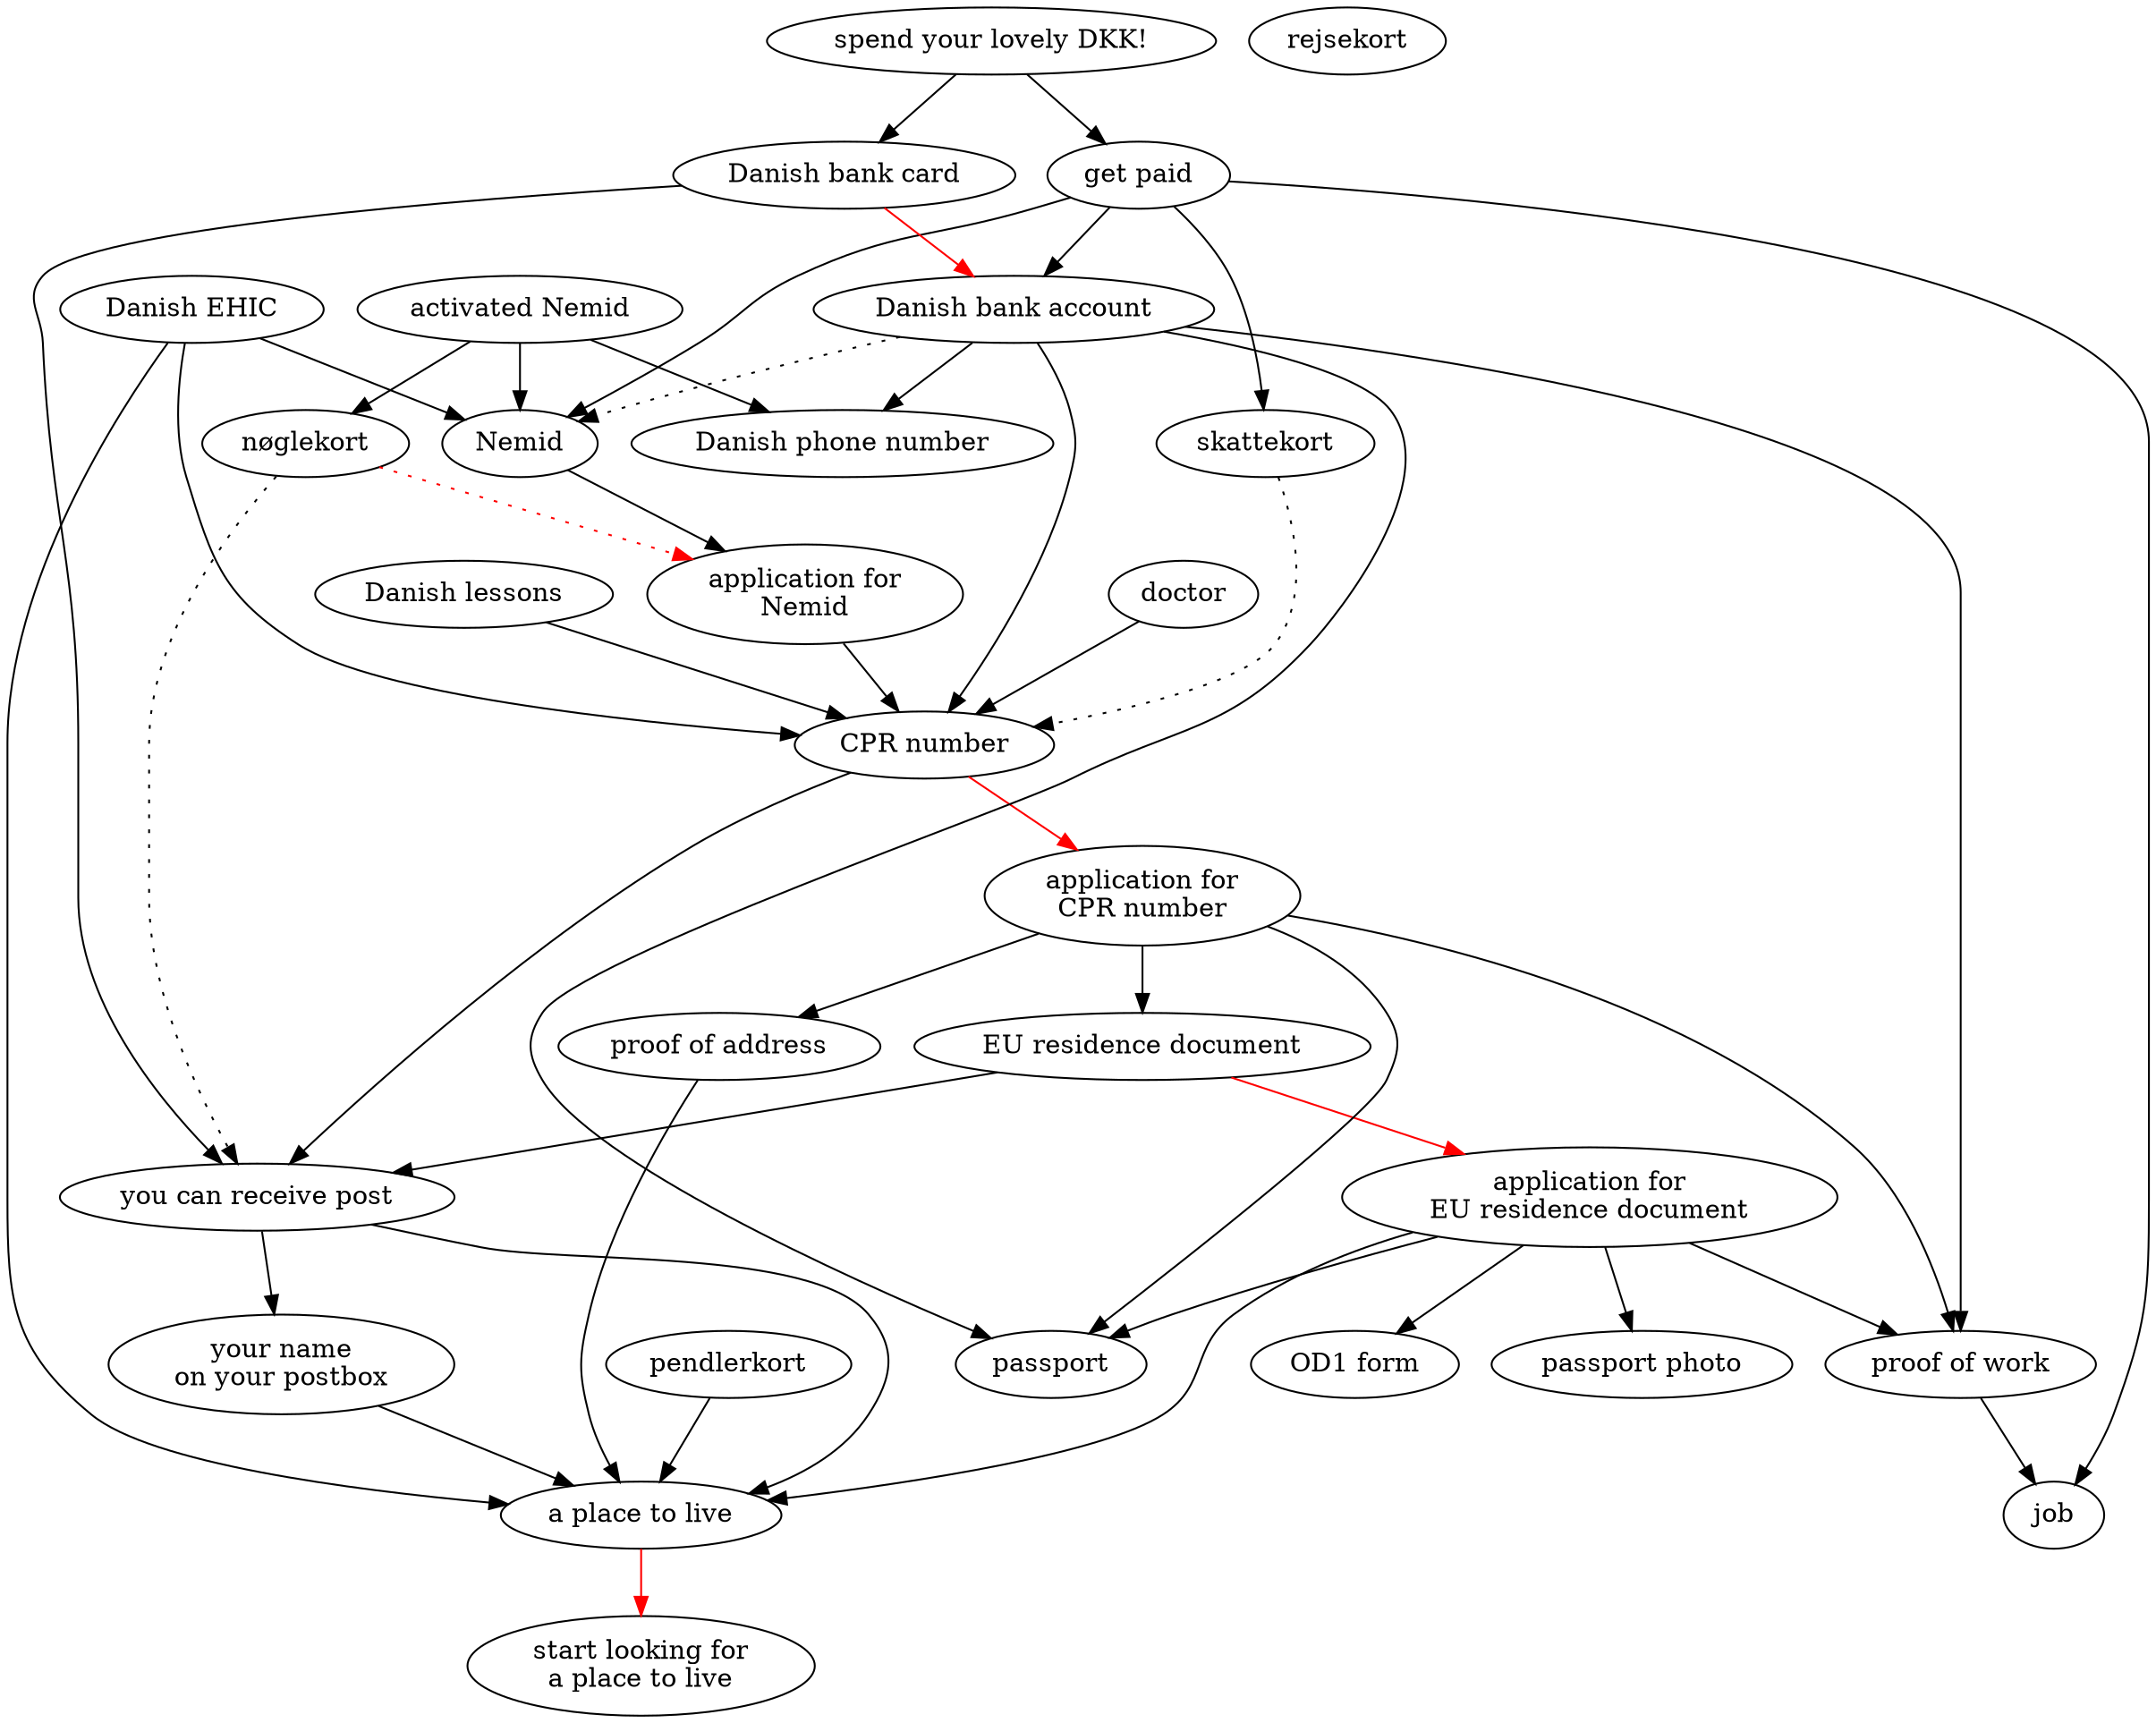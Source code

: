 digraph g {
  job
  proof_of_work [ label="proof of work" ]
  proof_of_work -> job

  passport

  danish_phone_number [ label="Danish phone number" ]
  rejsekort

  start_looking_for_place_to_live [ label="start looking for\na place to live" ]
  place_to_live [ label="a place to live" ]
  place_to_live -> start_looking_for_place_to_live [ color="red" ]

  name_on_postbox [ label="your name\non your postbox" ]
  name_on_postbox -> place_to_live

  can_receive_post [ label="you can receive post" ]
  can_receive_post -> place_to_live
  can_receive_post -> name_on_postbox

  pendlerkort
  pendlerkort -> place_to_live

  eu_residence_document_application [ label="application for\nEU residence document" ]
  eu_residence_document_application -> place_to_live
  eu_residence_document_application -> proof_of_work
  eu_residence_document_application -> passport
  eu_residence_document_application -> od1_form
  od1_form [ label="OD1 form" ]
  passport_photo [ label="passport photo" ]
  eu_residence_document_application -> passport_photo

  eu_residence_document [ label="EU residence document" ]
  eu_residence_document -> eu_residence_document_application [ color="red" ]
  eu_residence_document -> can_receive_post

  cpr_number_application [ label="application for\nCPR number" ]
  cpr_number_application -> eu_residence_document
  cpr_number_application -> proof_of_work
  cpr_number_application -> proof_of_address
  cpr_number_application -> passport

  cpr_number [ label="CPR number" ]
  cpr_number -> cpr_number_application [ color="red" ]
  cpr_number -> can_receive_post

  proof_of_address [ label="proof of address" ]
  proof_of_address -> place_to_live

  skattekort
  skattekort -> cpr_number [ style="dotted" ]

  nemid_application [ label="application for\nNemid" ]
  nemid_application -> cpr_number
  nemid [ label="Nemid" ]
  nemid -> nemid_application

  danish_bank_account [ label="Danish bank account" ]
  danish_bank_account -> cpr_number
  danish_bank_account -> proof_of_work
  danish_bank_account -> nemid [ style="dotted" ]
  danish_bank_account -> passport
  danish_bank_account -> danish_phone_number

  activated_nemid [ label="activated Nemid" ]
  activated_nemid -> nemid
  activated_nemid -> danish_phone_number
  noglekort [ label="nøglekort" ]
  activated_nemid -> noglekort
  noglekort -> nemid_application [ style="dotted" color="red" ]
  noglekort -> can_receive_post [ style="dotted" ]

  ehic [ label="Danish EHIC" ]
  ehic -> cpr_number
  ehic -> nemid
  ehic -> place_to_live

  doctor
  doctor -> cpr_number

  get_paid [ label="get paid" ]
  get_paid -> job
  get_paid -> skattekort
  get_paid -> danish_bank_account
  get_paid -> nemid

  danish_lessions [ label="Danish lessons" ]
  danish_lessions -> cpr_number

  danish_bank_card [ label="Danish bank card" ]
  danish_bank_card -> danish_bank_account [ color="red" ]
  danish_bank_card -> can_receive_post

  spend_lovely_dkk [ label="spend your lovely DKK!" ]
  spend_lovely_dkk -> get_paid
  spend_lovely_dkk -> danish_bank_card

}
